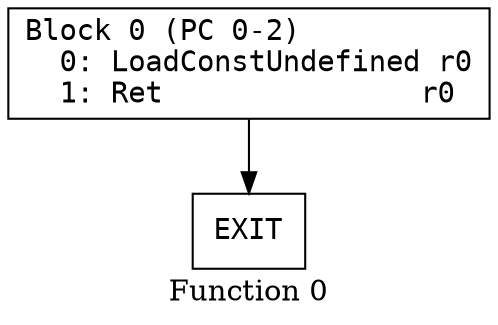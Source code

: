 // Function 0 from cjs_v96
// Generated from data/cjs_v96.dot

digraph {
  rankdir=TB;
  node [shape=box, fontname="monospace"];

  label = "Function 0";
  style = filled;
  color = lightgrey;

  f0_n0 [ label = "Block 0 (PC 0-2)\l  0: LoadConstUndefined r0\l  1: Ret               r0\l" ]
  f0_n1 [ label = "EXIT" ]

  f0_n0 -> f0_n1
}
